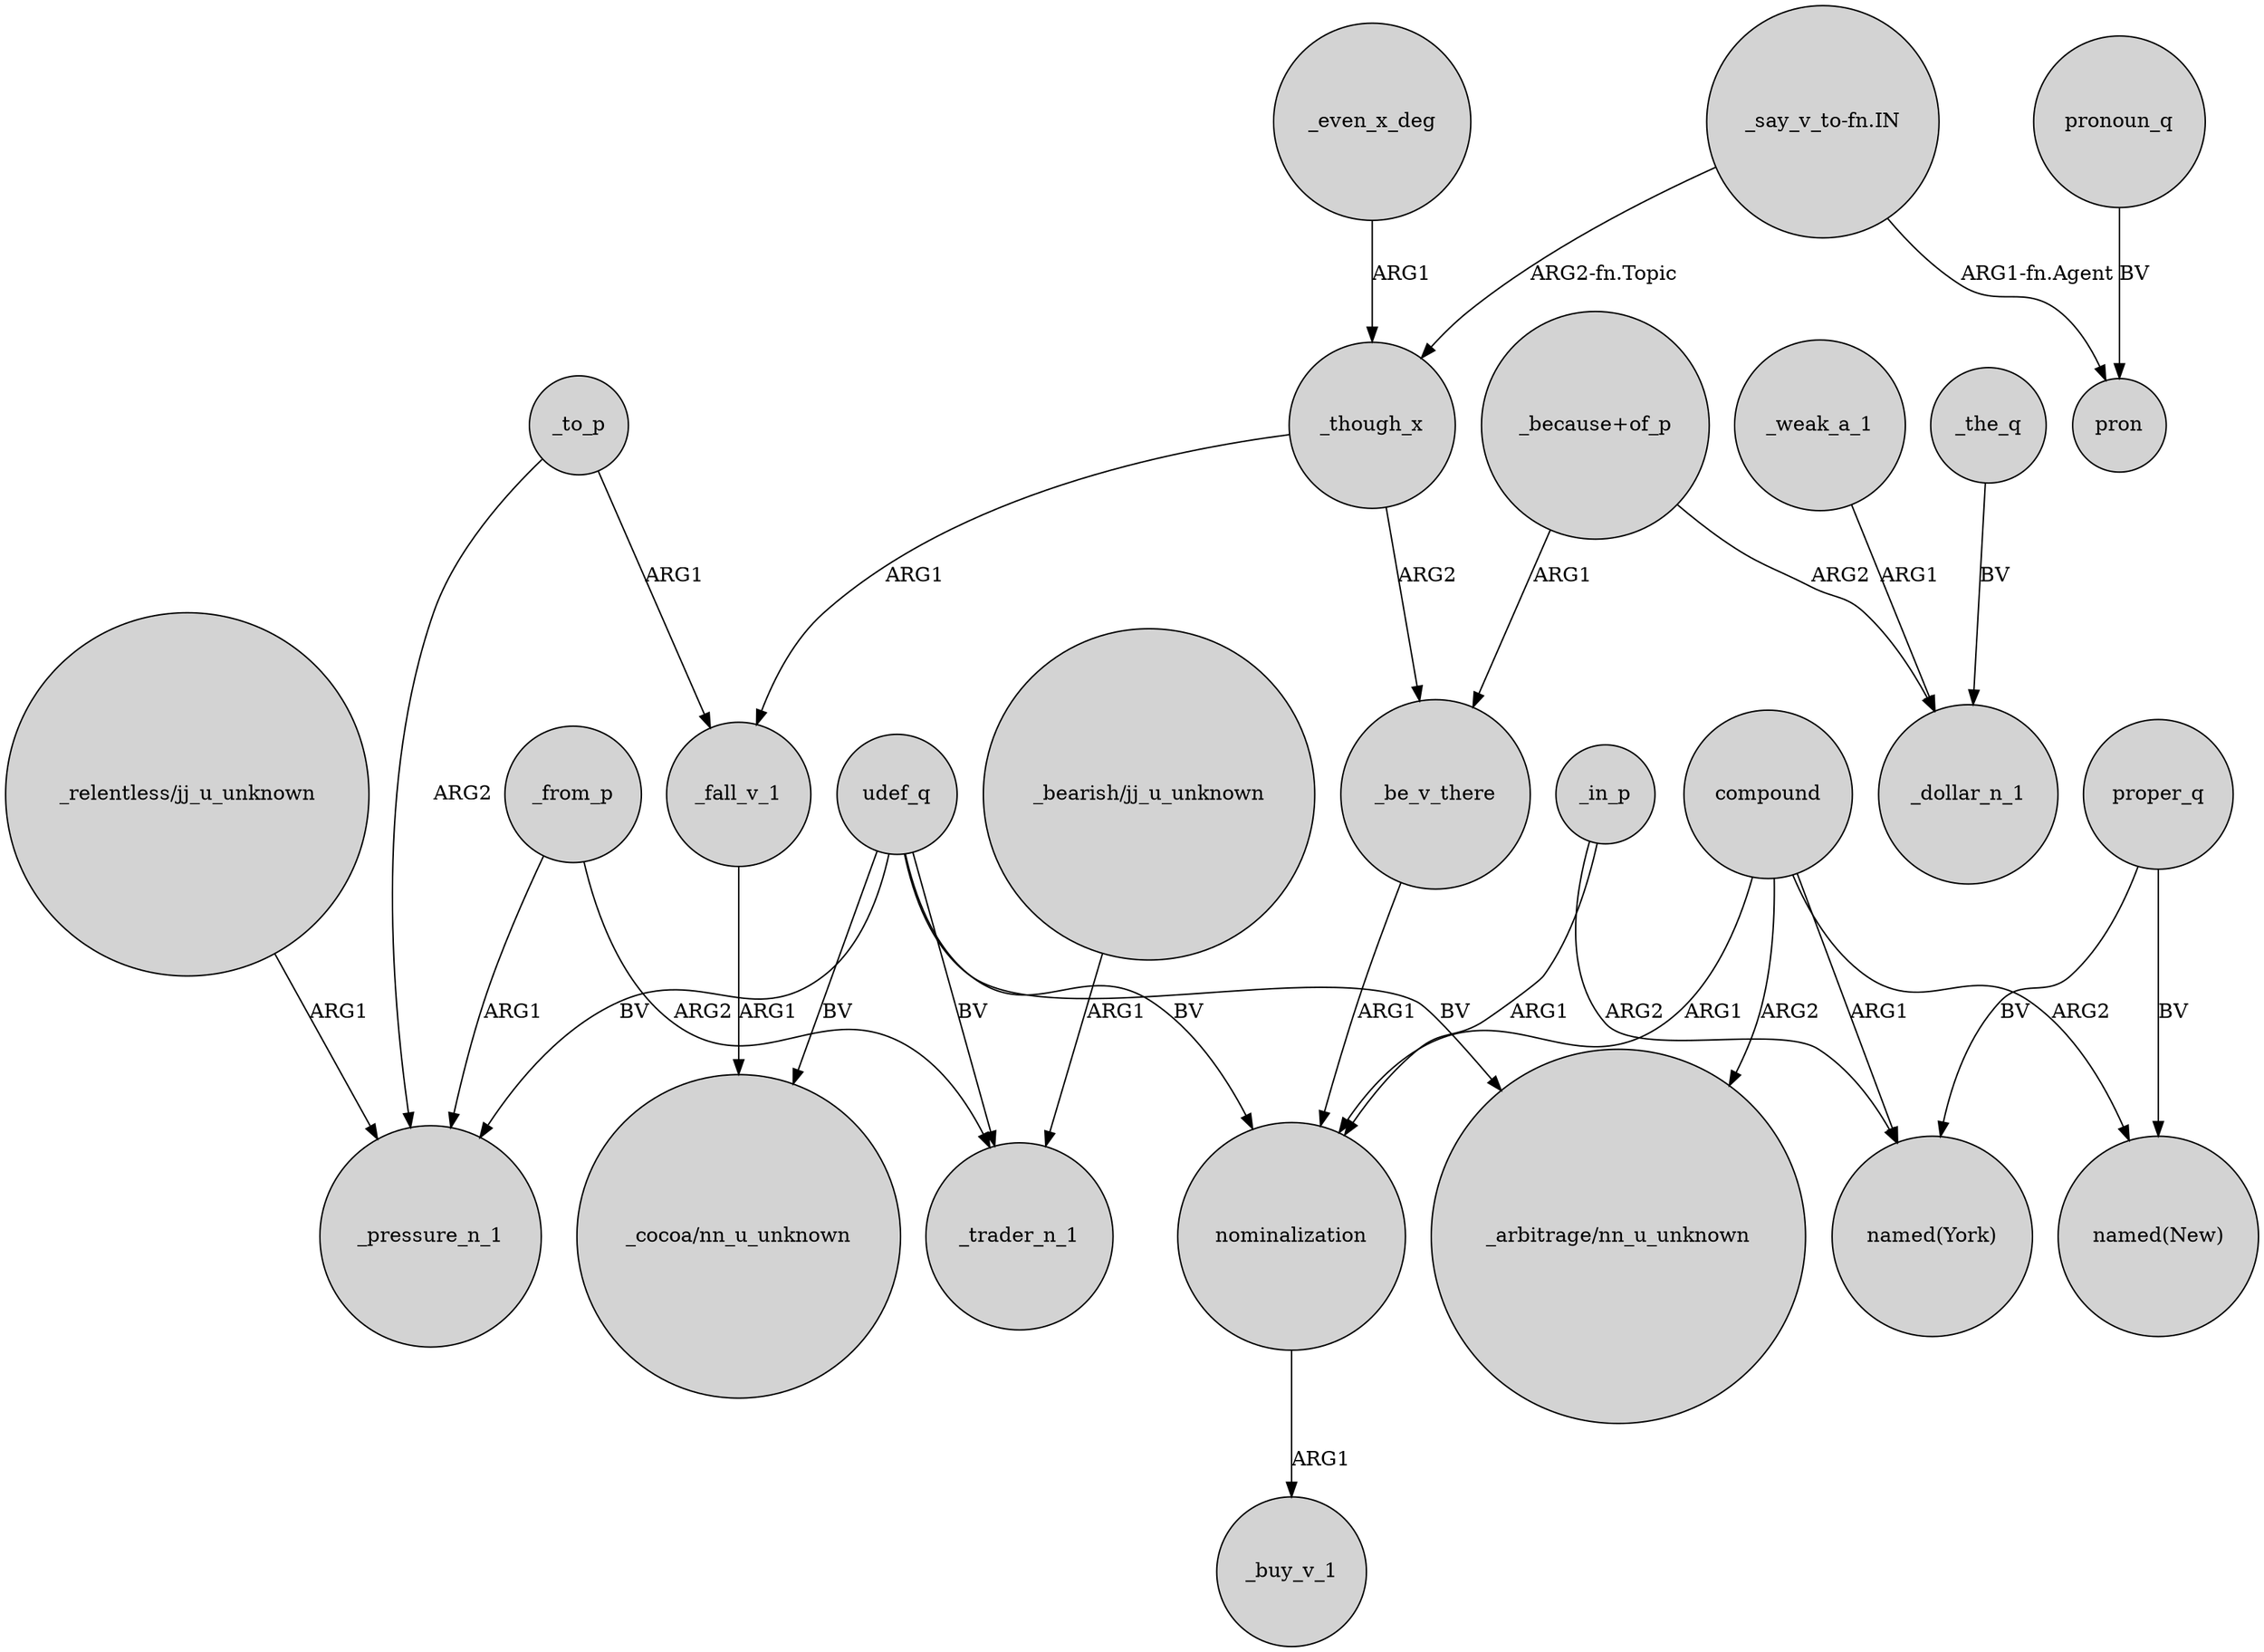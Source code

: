 digraph {
	node [shape=circle style=filled]
	udef_q -> _pressure_n_1 [label=BV]
	compound -> "named(New)" [label=ARG2]
	_though_x -> _be_v_there [label=ARG2]
	_to_p -> _fall_v_1 [label=ARG1]
	_from_p -> _pressure_n_1 [label=ARG1]
	udef_q -> _trader_n_1 [label=BV]
	proper_q -> "named(New)" [label=BV]
	"_because+of_p" -> _be_v_there [label=ARG1]
	_even_x_deg -> _though_x [label=ARG1]
	"_because+of_p" -> _dollar_n_1 [label=ARG2]
	_the_q -> _dollar_n_1 [label=BV]
	udef_q -> "_cocoa/nn_u_unknown" [label=BV]
	_fall_v_1 -> "_cocoa/nn_u_unknown" [label=ARG1]
	_to_p -> _pressure_n_1 [label=ARG2]
	"_bearish/jj_u_unknown" -> _trader_n_1 [label=ARG1]
	nominalization -> _buy_v_1 [label=ARG1]
	_from_p -> _trader_n_1 [label=ARG2]
	"_relentless/jj_u_unknown" -> _pressure_n_1 [label=ARG1]
	pronoun_q -> pron [label=BV]
	compound -> "named(York)" [label=ARG1]
	_though_x -> _fall_v_1 [label=ARG1]
	udef_q -> "_arbitrage/nn_u_unknown" [label=BV]
	_in_p -> nominalization [label=ARG1]
	"_say_v_to-fn.IN" -> _though_x [label="ARG2-fn.Topic"]
	udef_q -> nominalization [label=BV]
	compound -> "_arbitrage/nn_u_unknown" [label=ARG2]
	"_say_v_to-fn.IN" -> pron [label="ARG1-fn.Agent"]
	_in_p -> "named(York)" [label=ARG2]
	_weak_a_1 -> _dollar_n_1 [label=ARG1]
	_be_v_there -> nominalization [label=ARG1]
	proper_q -> "named(York)" [label=BV]
	compound -> nominalization [label=ARG1]
}
